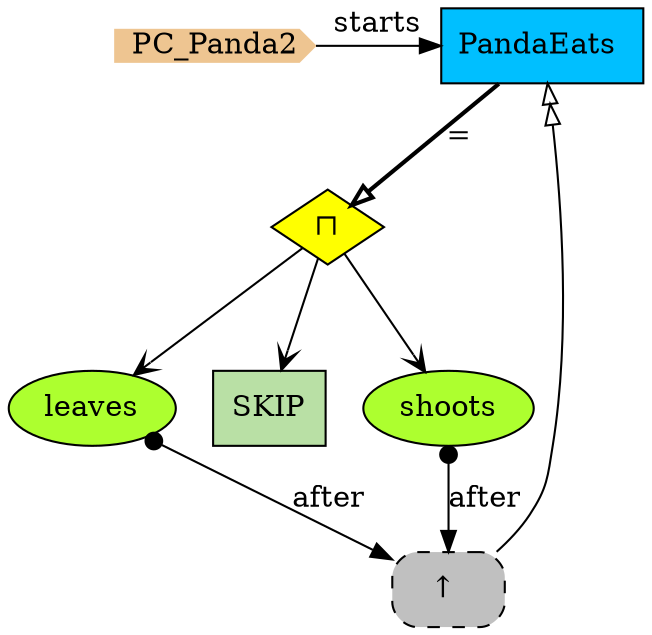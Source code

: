 digraph {
StartN_ [shape = cds,color=burlywood2,style=filled,height=.2,width=.2, label =PC_Panda2];
PandaEats [shape=box,fillcolor=deepskyblue,style = filled,label="PandaEats "];
leaves [shape=ellipse,fillcolor=greenyellow,style = filled,label="leaves"];
RefPandaEats [shape=rectangle,fillcolor=gray,style="rounded,filled,dashed",label="↑ "];
SKIP [shape=box,fillcolor="#B9E0A5",style = filled,label="SKIP"];
shoots [shape=ellipse,fillcolor=greenyellow,style = filled,label="shoots"];
OpEats [shape=diamond,fillcolor=yellow,style = filled,label="⊓"];

{rank=same;PandaEats,StartN_}

leaves->RefPandaEats[arrowtail=dot,dir=both,label="after"];
OpEats->SKIP[arrowhead="open"];
OpEats->shoots[arrowhead="open"];
PandaEats->OpEats[arrowhead="onormal",penwidth=2,label="="];
StartN_->PandaEats[label="starts"];
OpEats->leaves[arrowhead="open"];
shoots->RefPandaEats[arrowtail=dot,dir=both,label="after"];
RefPandaEats->PandaEats[arrowhead="normalnormal",fillcolor=white,label=" "];
}